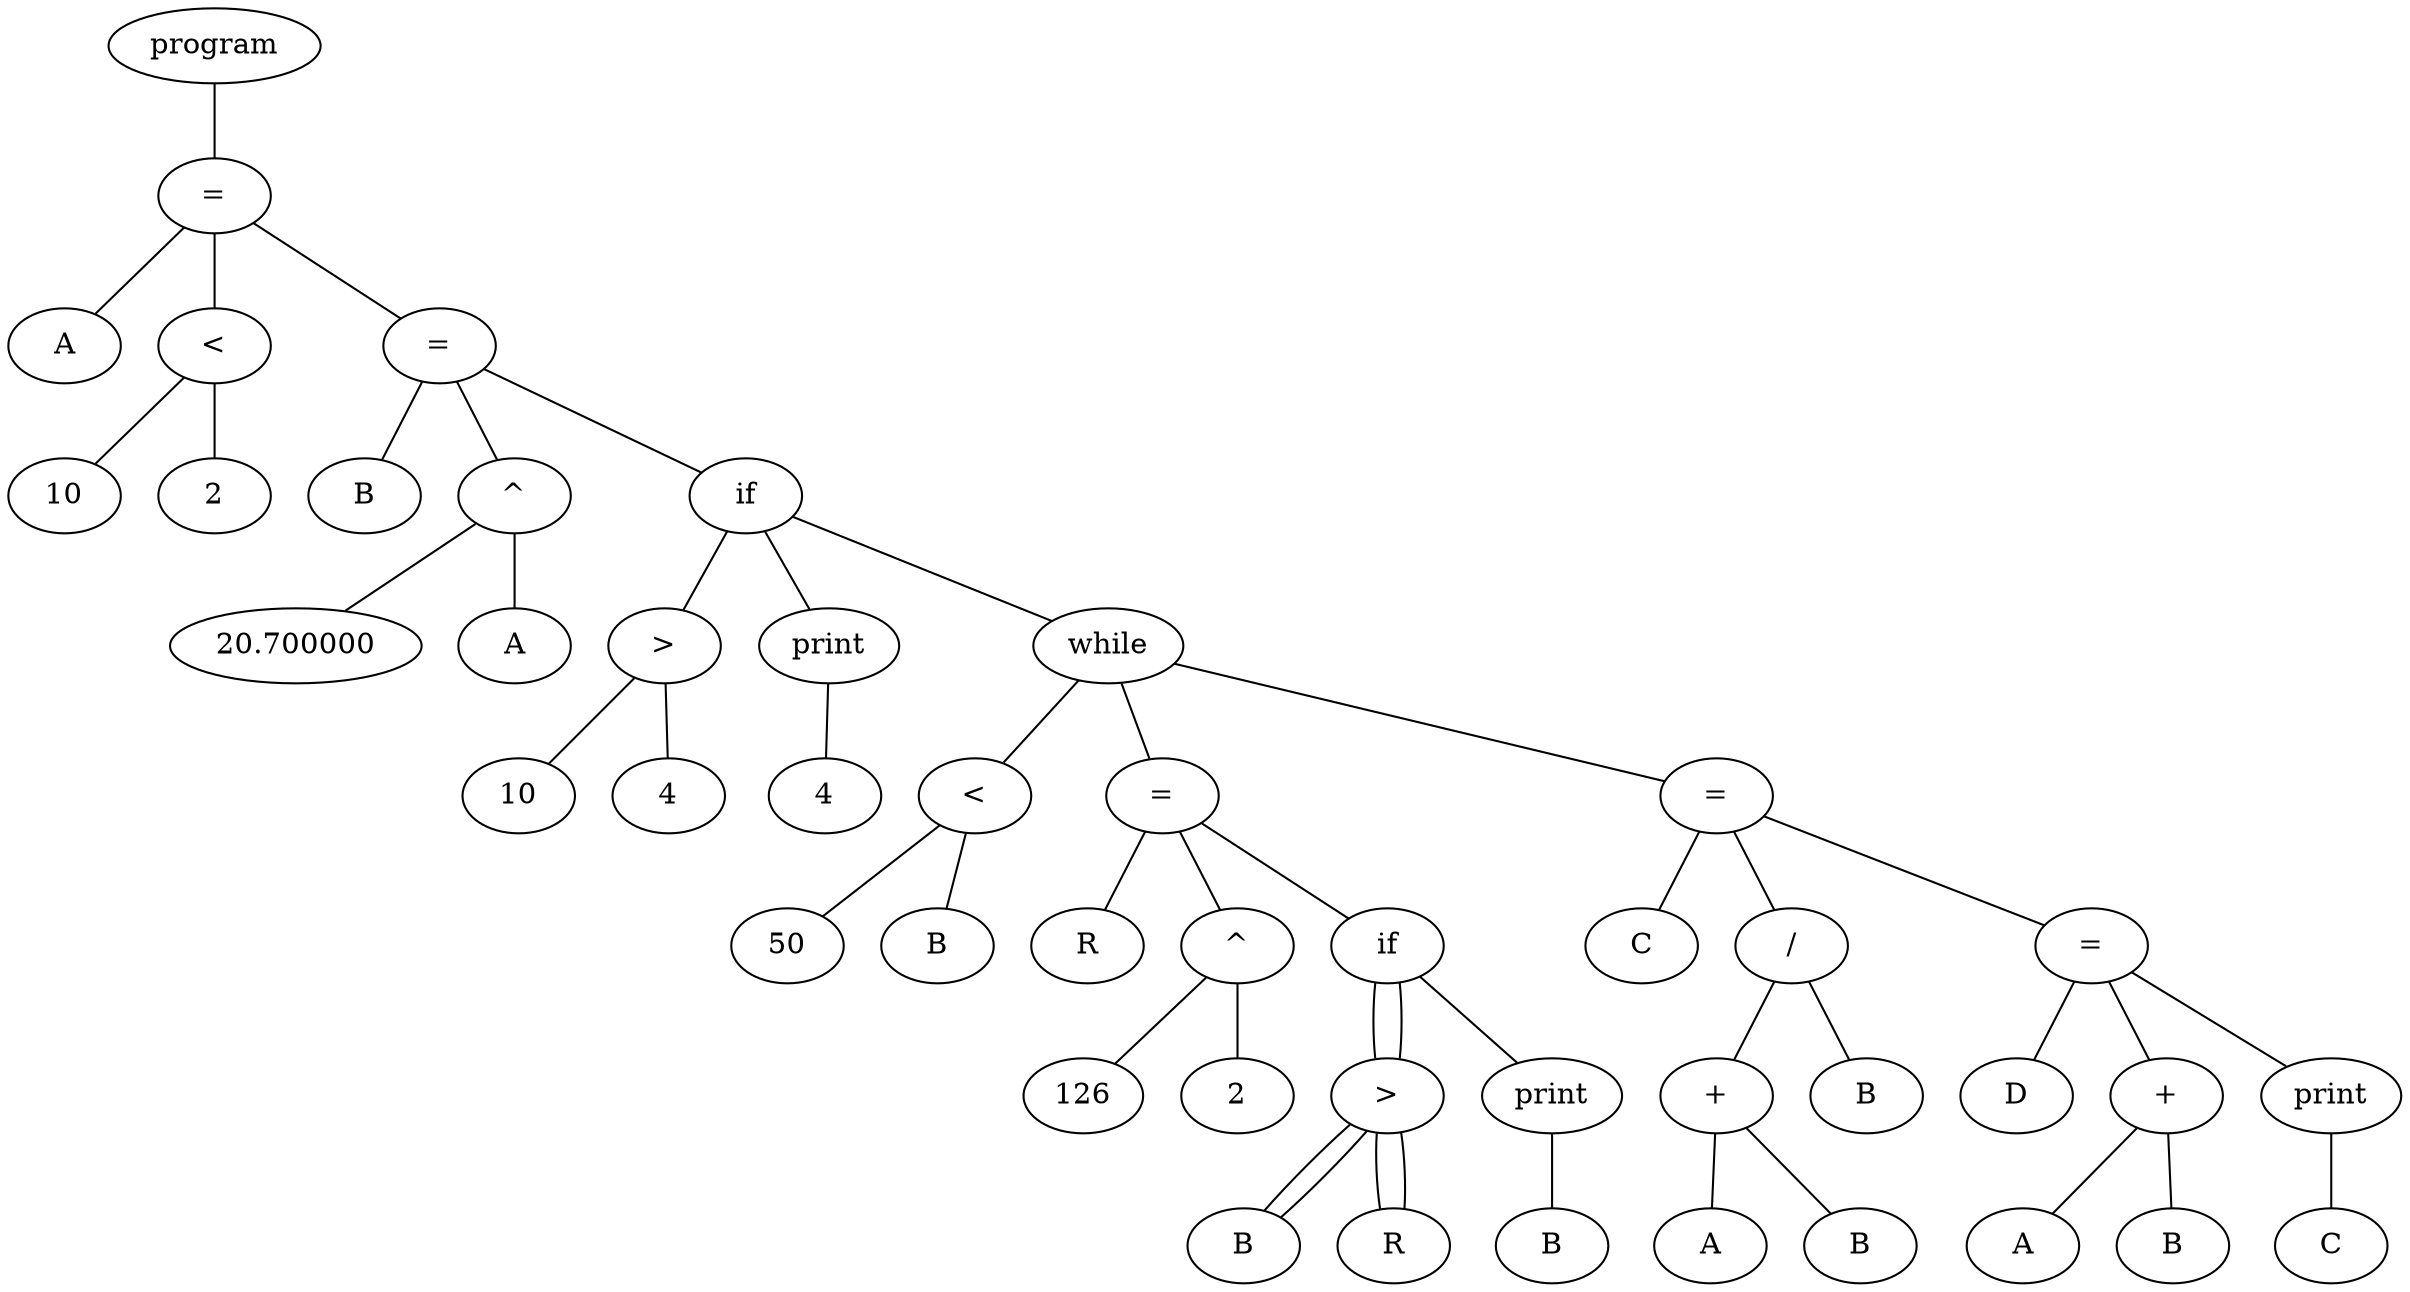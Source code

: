 graph G {
    N47[label="program"];
    N3[label="="];
    N4[label="A"];
    N3 -- N4;
    N2[label="<"];
    N0[label="10"];
    N2 -- N0;
    N1[label="2"];
    N2 -- N1;
    N3 -- N2;
    N8[label="="];
    N9[label="B"];
    N8 -- N9;
    N7[label="^"];
    N5[label="20.700000"];
    N7 -- N5;
    N6[label="A"];
    N7 -- N6;
    N8 -- N7;
    N15[label="if"];
    N12[label=">"];
    N10[label="10"];
    N12 -- N10;
    N11[label="4"];
    N12 -- N11;
    N15 -- N12;
    N14[label="print"];
    N13[label="4"];
    N14 -- N13;
    N15 -- N14;
    N32[label="while"];
    N18[label="<"];
    N16[label="50"];
    N18 -- N16;
    N17[label="B"];
    N18 -- N17;
    N32 -- N18;
    N22[label="="];
    N23[label="R"];
    N22 -- N23;
    N21[label="^"];
    N19[label="126"];
    N21 -- N19;
    N20[label="2"];
    N21 -- N20;
    N22 -- N21;
    N31[label="if"];
    N26[label=">"];
    N24[label="B"];
    N26 -- N24;
    N25[label="R"];
    N26 -- N25;
    N31 -- N26;
    N28[label="print"];
    N27[label="B"];
    N28 -- N27;
    N31 -- N28;
    N26[label=">"];
    N24[label="B"];
    N26 -- N24;
    N25[label="R"];
    N26 -- N25;
    N31 -- N26;
    N22 -- N31;
    N32 -- N22;
    N38[label="="];
    N39[label="C"];
    N38 -- N39;
    N37[label="/"];
    N35[label="+"];
    N33[label="A"];
    N35 -- N33;
    N34[label="B"];
    N35 -- N34;
    N37 -- N35;
    N36[label="B"];
    N37 -- N36;
    N38 -- N37;
    N43[label="="];
    N44[label="D"];
    N43 -- N44;
    N42[label="+"];
    N40[label="A"];
    N42 -- N40;
    N41[label="B"];
    N42 -- N41;
    N43 -- N42;
    N46[label="print"];
    N45[label="C"];
    N46 -- N45;
    N43 -- N46;
    N38 -- N43;
    N32 -- N38;
    N15 -- N32;
    N8 -- N15;
    N3 -- N8;
    N47 -- N3;
}